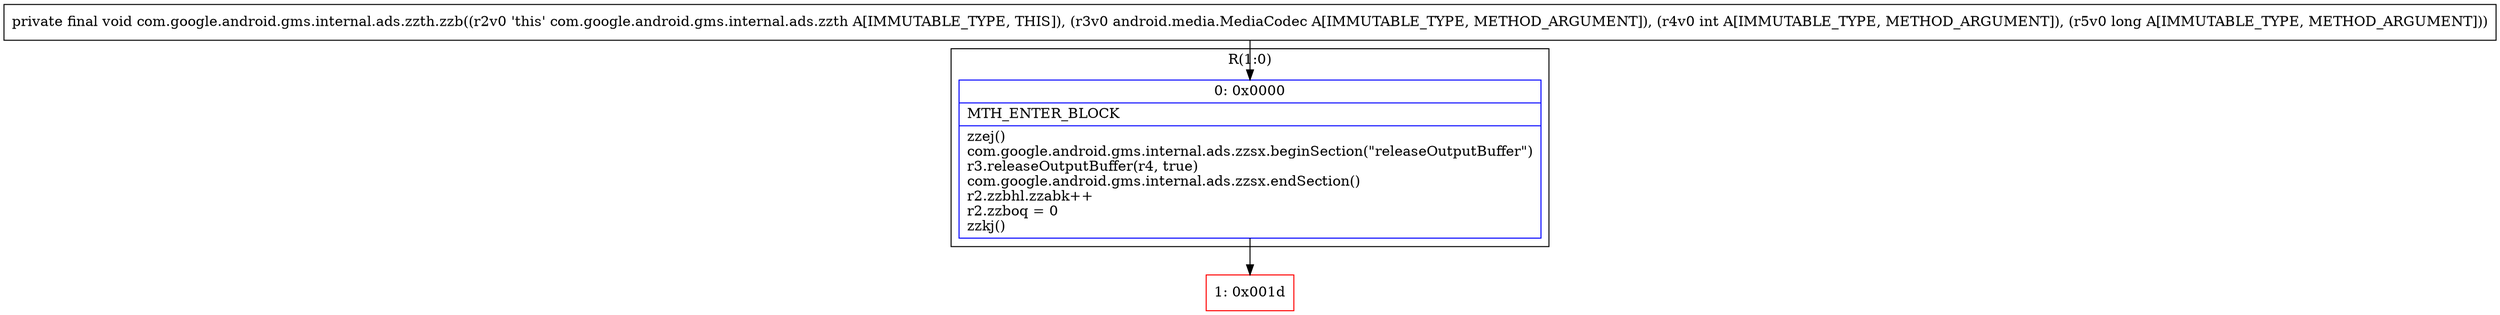 digraph "CFG forcom.google.android.gms.internal.ads.zzth.zzb(Landroid\/media\/MediaCodec;IJ)V" {
subgraph cluster_Region_1424655343 {
label = "R(1:0)";
node [shape=record,color=blue];
Node_0 [shape=record,label="{0\:\ 0x0000|MTH_ENTER_BLOCK\l|zzej()\lcom.google.android.gms.internal.ads.zzsx.beginSection(\"releaseOutputBuffer\")\lr3.releaseOutputBuffer(r4, true)\lcom.google.android.gms.internal.ads.zzsx.endSection()\lr2.zzbhl.zzabk++\lr2.zzboq = 0\lzzkj()\l}"];
}
Node_1 [shape=record,color=red,label="{1\:\ 0x001d}"];
MethodNode[shape=record,label="{private final void com.google.android.gms.internal.ads.zzth.zzb((r2v0 'this' com.google.android.gms.internal.ads.zzth A[IMMUTABLE_TYPE, THIS]), (r3v0 android.media.MediaCodec A[IMMUTABLE_TYPE, METHOD_ARGUMENT]), (r4v0 int A[IMMUTABLE_TYPE, METHOD_ARGUMENT]), (r5v0 long A[IMMUTABLE_TYPE, METHOD_ARGUMENT])) }"];
MethodNode -> Node_0;
Node_0 -> Node_1;
}

